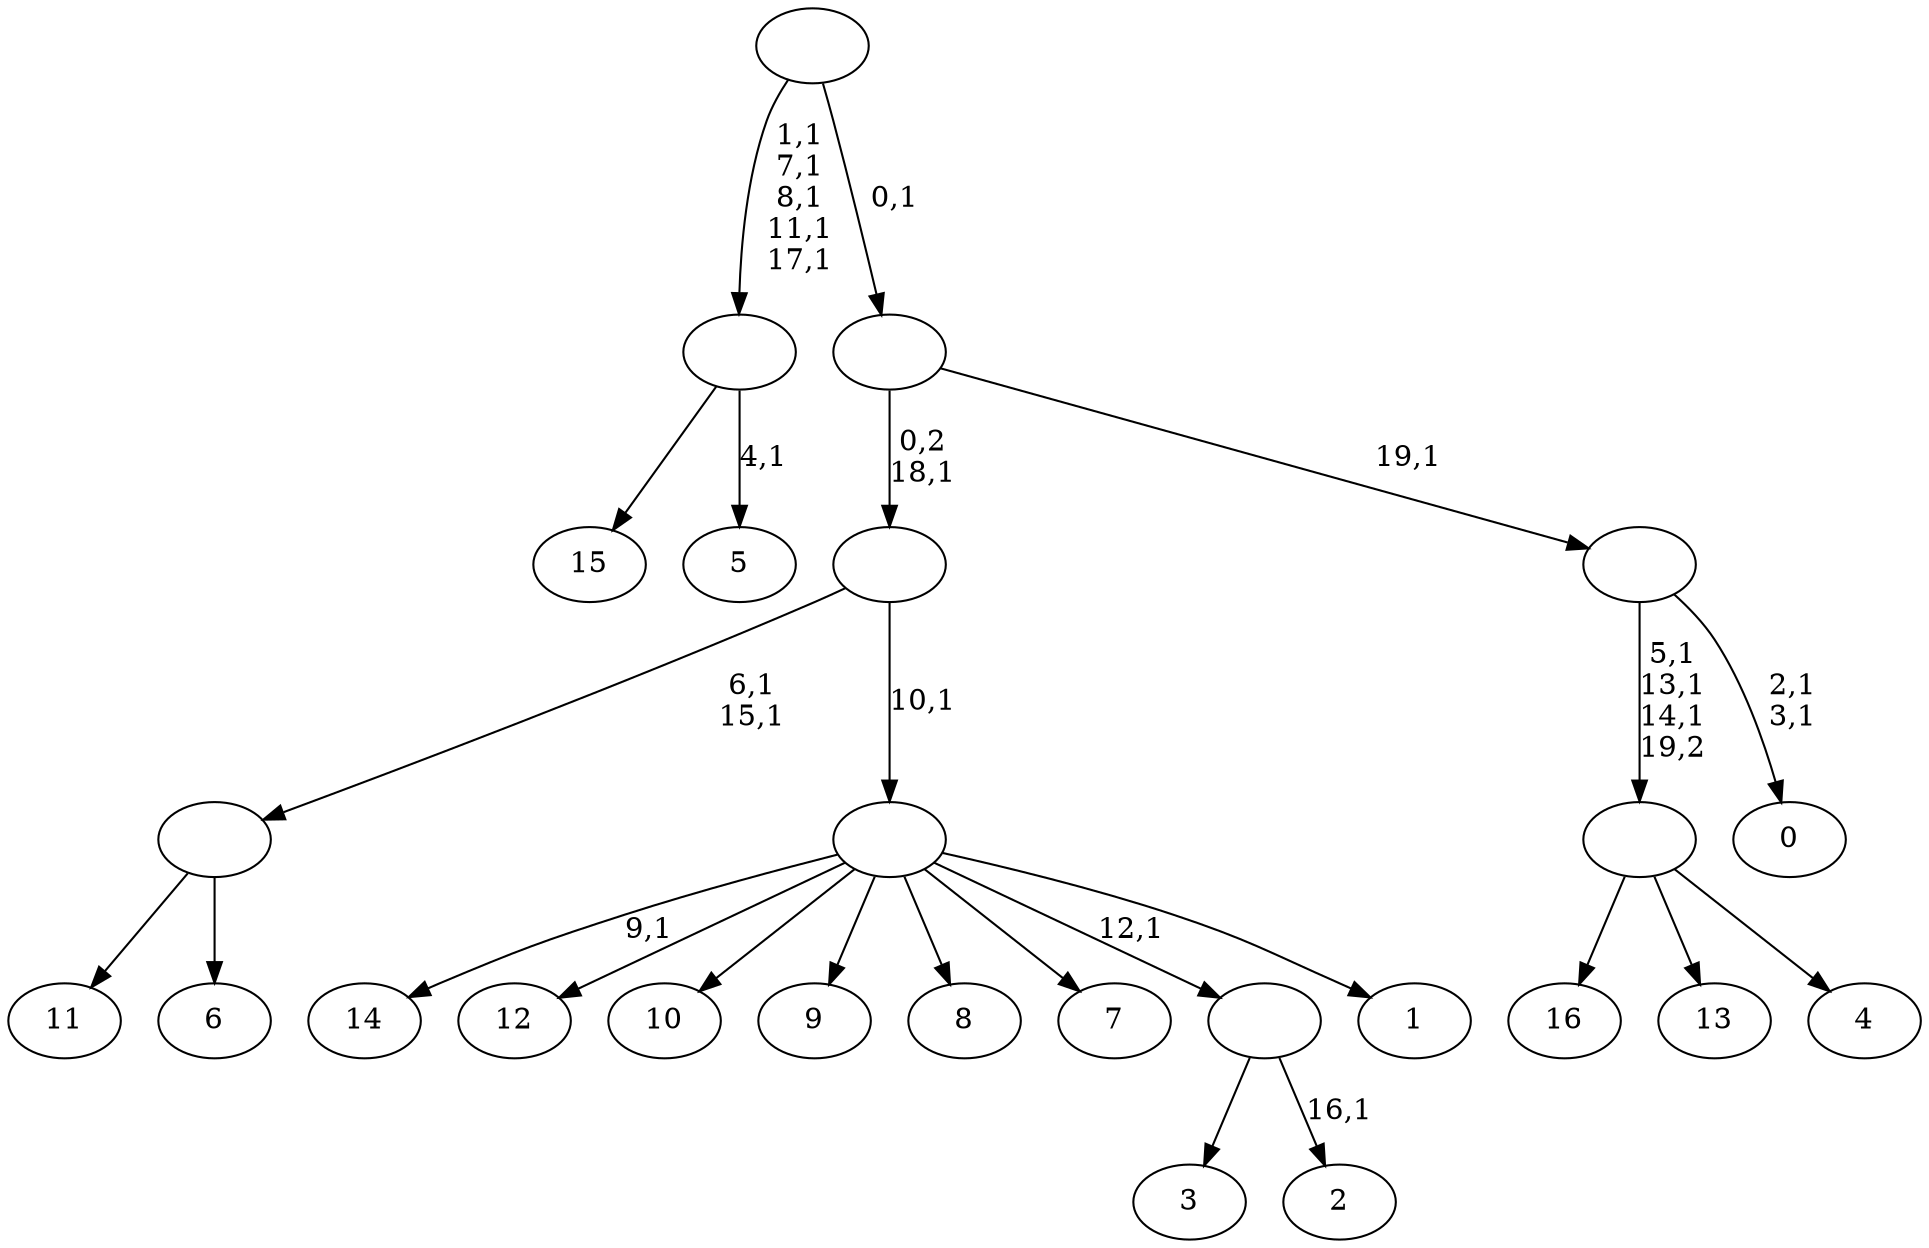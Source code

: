digraph T {
	37 [label="16"]
	36 [label="15"]
	35 [label="14"]
	33 [label="13"]
	32 [label="12"]
	31 [label="11"]
	30 [label="10"]
	29 [label="9"]
	28 [label="8"]
	27 [label="7"]
	26 [label="6"]
	25 [label=""]
	23 [label="5"]
	21 [label=""]
	16 [label="4"]
	15 [label=""]
	12 [label="3"]
	11 [label="2"]
	9 [label=""]
	8 [label="1"]
	7 [label=""]
	6 [label=""]
	5 [label="0"]
	2 [label=""]
	1 [label=""]
	0 [label=""]
	25 -> 31 [label=""]
	25 -> 26 [label=""]
	21 -> 23 [label="4,1"]
	21 -> 36 [label=""]
	15 -> 37 [label=""]
	15 -> 33 [label=""]
	15 -> 16 [label=""]
	9 -> 11 [label="16,1"]
	9 -> 12 [label=""]
	7 -> 35 [label="9,1"]
	7 -> 32 [label=""]
	7 -> 30 [label=""]
	7 -> 29 [label=""]
	7 -> 28 [label=""]
	7 -> 27 [label=""]
	7 -> 9 [label="12,1"]
	7 -> 8 [label=""]
	6 -> 25 [label="6,1\n15,1"]
	6 -> 7 [label="10,1"]
	2 -> 5 [label="2,1\n3,1"]
	2 -> 15 [label="5,1\n13,1\n14,1\n19,2"]
	1 -> 6 [label="0,2\n18,1"]
	1 -> 2 [label="19,1"]
	0 -> 21 [label="1,1\n7,1\n8,1\n11,1\n17,1"]
	0 -> 1 [label="0,1"]
}
